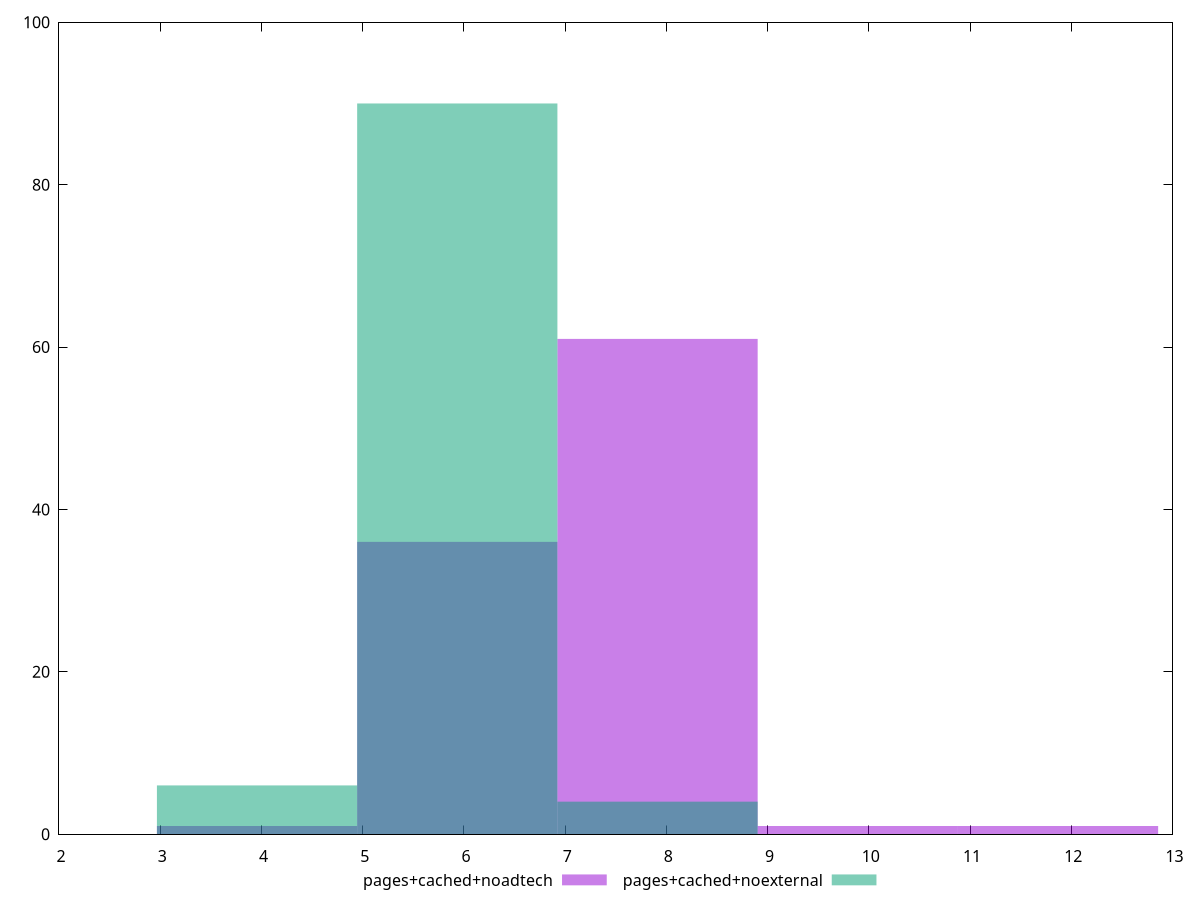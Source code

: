 reset
set terminal svg size 640, 500 enhanced background rgb 'white'
set output "report_00007_2020-12-11T15:55:29.892Z/network-server-latency/comparison/histogram/4_vs_5.svg"

$pagesCachedNoadtech <<EOF
7.912770844283858 61
5.934578133212893 36
9.890963555354823 1
11.869156266425787 1
3.956385422141929 1
EOF

$pagesCachedNoexternal <<EOF
7.912770844283858 4
5.934578133212893 90
3.956385422141929 6
EOF

set key outside below
set boxwidth 1.9781927110709645
set yrange [0:100]
set style fill transparent solid 0.5 noborder

plot \
  $pagesCachedNoadtech title "pages+cached+noadtech" with boxes, \
  $pagesCachedNoexternal title "pages+cached+noexternal" with boxes, \


reset